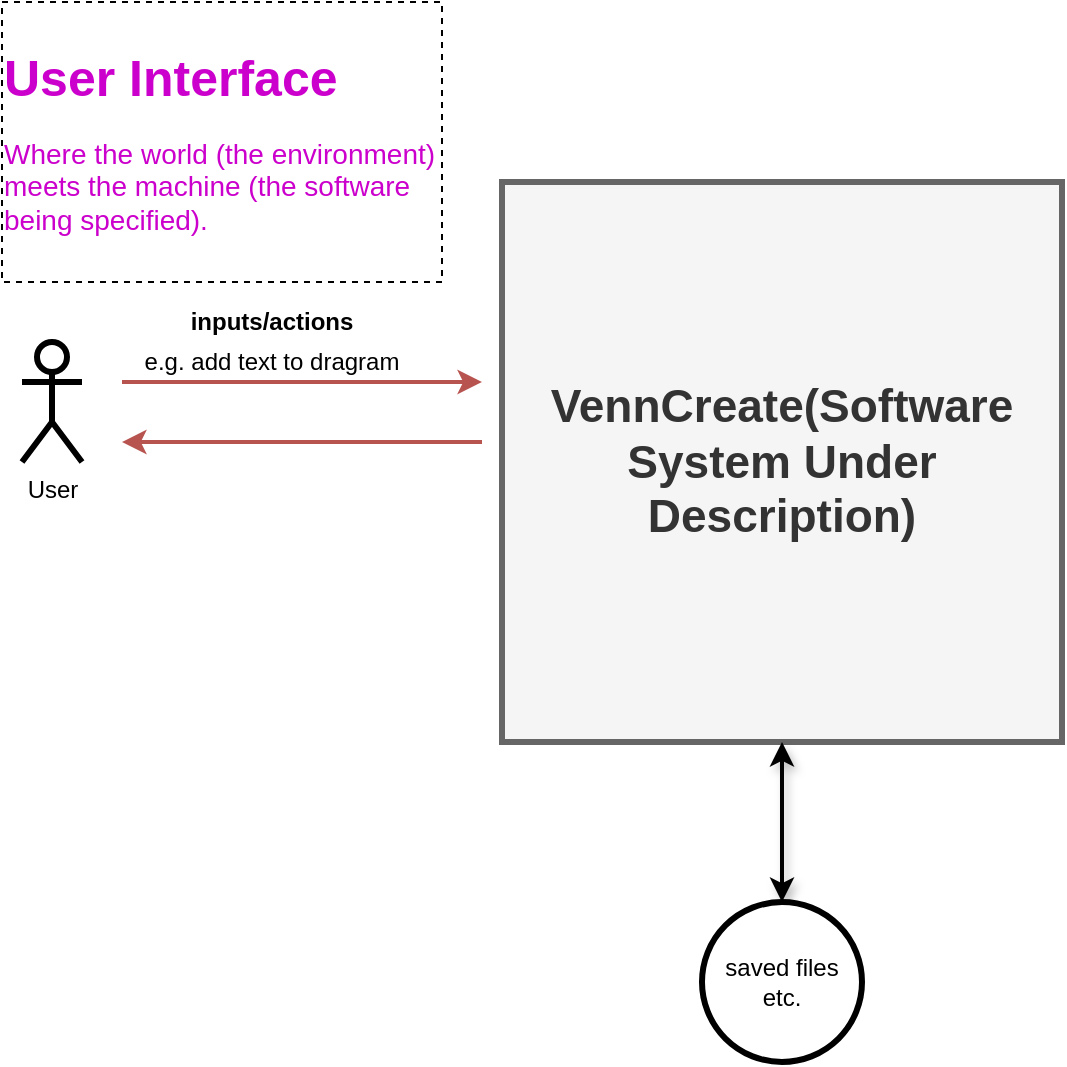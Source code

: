 <mxfile version="12.9.11" type="device"><diagram id="EeL3GFuHm9UMxkG_GwTT" name="Page-1"><mxGraphModel dx="485" dy="647" grid="1" gridSize="10" guides="1" tooltips="1" connect="1" arrows="1" fold="1" page="1" pageScale="1" pageWidth="850" pageHeight="1100" math="0" shadow="0"><root><mxCell id="0"/><mxCell id="1" parent="0"/><mxCell id="kLnneyyRGEOaM625YwnU-1" value="User" style="shape=umlActor;verticalLabelPosition=bottom;labelBackgroundColor=#ffffff;verticalAlign=top;html=1;outlineConnect=0;gradientColor=none;strokeWidth=3;" vertex="1" parent="1"><mxGeometry x="90" y="320" width="30" height="60" as="geometry"/></mxCell><mxCell id="kLnneyyRGEOaM625YwnU-2" value="" style="endArrow=classic;html=1;fillColor=#f8cecc;strokeColor=#b85450;strokeWidth=2;" edge="1" parent="1"><mxGeometry width="50" height="50" relative="1" as="geometry"><mxPoint x="140" y="340" as="sourcePoint"/><mxPoint x="320" y="340" as="targetPoint"/></mxGeometry></mxCell><mxCell id="kLnneyyRGEOaM625YwnU-3" value="" style="endArrow=classic;html=1;fillColor=#f8cecc;strokeColor=#b85450;strokeWidth=2;" edge="1" parent="1"><mxGeometry width="50" height="50" relative="1" as="geometry"><mxPoint x="320" y="370" as="sourcePoint"/><mxPoint x="140" y="370" as="targetPoint"/></mxGeometry></mxCell><mxCell id="kLnneyyRGEOaM625YwnU-4" value="&lt;b&gt;&lt;font style=&quot;font-size: 23px&quot;&gt;VennCreate(Software System Under Description)&lt;br&gt;&lt;/font&gt;&lt;/b&gt;" style="whiteSpace=wrap;html=1;aspect=fixed;fillColor=#f5f5f5;strokeColor=#666666;fontColor=#333333;strokeWidth=3;" vertex="1" parent="1"><mxGeometry x="330" y="240" width="280" height="280" as="geometry"/></mxCell><mxCell id="kLnneyyRGEOaM625YwnU-9" value="&lt;b&gt;inputs/actions&lt;/b&gt;" style="text;html=1;strokeColor=none;fillColor=none;align=center;verticalAlign=middle;whiteSpace=wrap;rounded=0;" vertex="1" parent="1"><mxGeometry x="170" y="300" width="90" height="20" as="geometry"/></mxCell><mxCell id="kLnneyyRGEOaM625YwnU-10" value="e.g. add text to dragram" style="text;html=1;strokeColor=none;fillColor=none;align=center;verticalAlign=middle;whiteSpace=wrap;rounded=0;" vertex="1" parent="1"><mxGeometry x="145" y="320" width="140" height="20" as="geometry"/></mxCell><mxCell id="kLnneyyRGEOaM625YwnU-11" value="&lt;div align=&quot;left&quot;&gt;&lt;font size=&quot;1&quot; color=&quot;#CC00CC&quot;&gt;&lt;b style=&quot;font-size: 25px&quot;&gt;User Interface&lt;/b&gt;&lt;/font&gt;&lt;/div&gt;&lt;div&gt;&lt;font color=&quot;#CC00CC&quot;&gt;&lt;br&gt;&lt;/font&gt;&lt;/div&gt;&lt;div align=&quot;left&quot;&gt;&lt;font style=&quot;font-size: 14px&quot; color=&quot;#CC00CC&quot;&gt;Where the world (the environment) meets the machine (the software being specified).&lt;/font&gt;&lt;font color=&quot;#CC00CC&quot;&gt;&lt;br&gt;&lt;/font&gt;&lt;/div&gt;" style="whiteSpace=wrap;html=1;strokeWidth=1;gradientColor=none;dashed=1;" vertex="1" parent="1"><mxGeometry x="80" y="150" width="220" height="140" as="geometry"/></mxCell><mxCell id="kLnneyyRGEOaM625YwnU-12" value="" style="endArrow=classic;startArrow=classic;html=1;shadow=1;strokeWidth=2;exitX=0.5;exitY=1;exitDx=0;exitDy=0;entryX=0.5;entryY=0;entryDx=0;entryDy=0;" edge="1" parent="1" source="kLnneyyRGEOaM625YwnU-4" target="kLnneyyRGEOaM625YwnU-13"><mxGeometry width="50" height="50" relative="1" as="geometry"><mxPoint x="440" y="450" as="sourcePoint"/><mxPoint x="470" y="590" as="targetPoint"/></mxGeometry></mxCell><mxCell id="kLnneyyRGEOaM625YwnU-13" value="saved files etc." style="ellipse;whiteSpace=wrap;html=1;aspect=fixed;strokeWidth=3;gradientColor=none;" vertex="1" parent="1"><mxGeometry x="430" y="600" width="80" height="80" as="geometry"/></mxCell></root></mxGraphModel></diagram></mxfile>